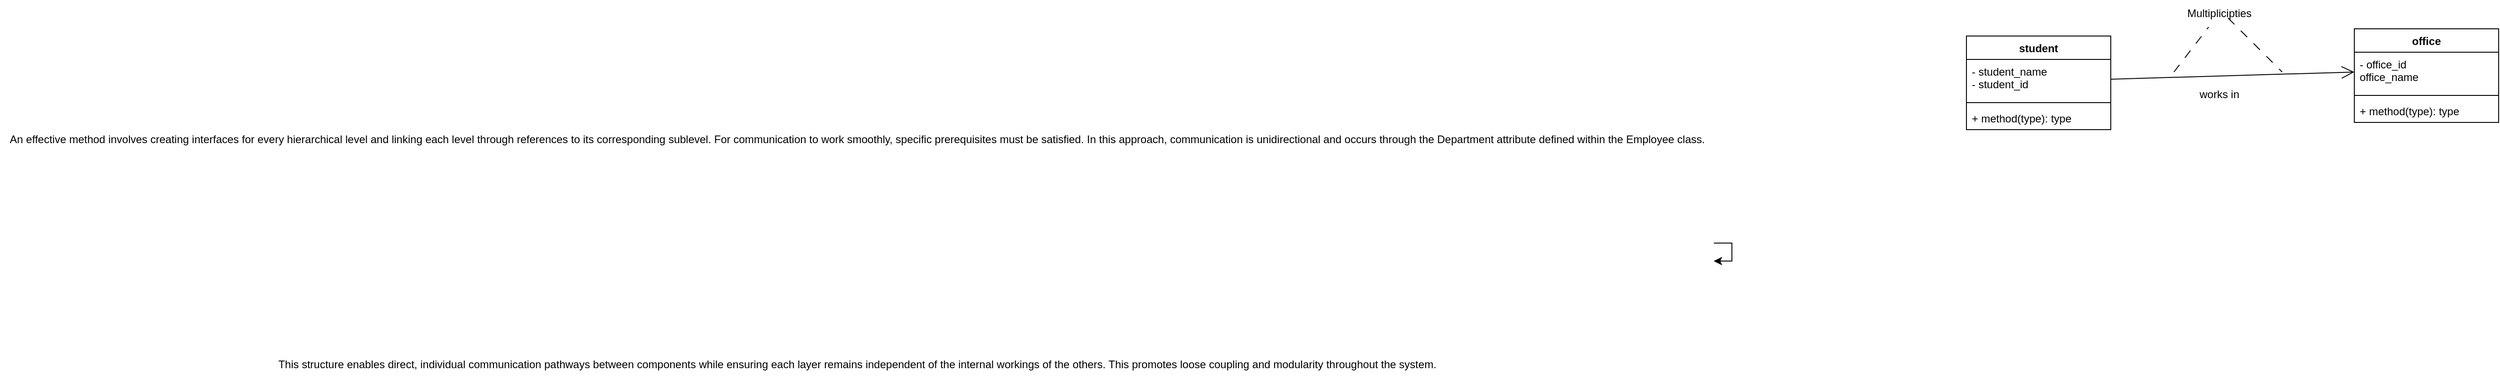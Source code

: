 <mxfile version="27.2.0">
  <diagram name="Page-1" id="u-lweWNr8xxrpsfaXZqN">
    <mxGraphModel dx="4502" dy="1342" grid="1" gridSize="10" guides="1" tooltips="1" connect="1" arrows="1" fold="1" page="1" pageScale="1" pageWidth="850" pageHeight="1400" math="0" shadow="0">
      <root>
        <mxCell id="0" />
        <mxCell id="1" parent="0" />
        <mxCell id="62ZIKeKZuMhemRyzgVXe-1" value="student" style="swimlane;fontStyle=1;align=center;verticalAlign=top;childLayout=stackLayout;horizontal=1;startSize=26;horizontalStack=0;resizeParent=1;resizeParentMax=0;resizeLast=0;collapsible=1;marginBottom=0;whiteSpace=wrap;html=1;" vertex="1" parent="1">
          <mxGeometry x="100" y="140" width="160" height="104" as="geometry" />
        </mxCell>
        <mxCell id="62ZIKeKZuMhemRyzgVXe-2" value="- student_name&lt;div&gt;- student_id&lt;/div&gt;" style="text;strokeColor=none;fillColor=none;align=left;verticalAlign=top;spacingLeft=4;spacingRight=4;overflow=hidden;rotatable=0;points=[[0,0.5],[1,0.5]];portConstraint=eastwest;whiteSpace=wrap;html=1;" vertex="1" parent="62ZIKeKZuMhemRyzgVXe-1">
          <mxGeometry y="26" width="160" height="44" as="geometry" />
        </mxCell>
        <mxCell id="62ZIKeKZuMhemRyzgVXe-3" value="" style="line;strokeWidth=1;fillColor=none;align=left;verticalAlign=middle;spacingTop=-1;spacingLeft=3;spacingRight=3;rotatable=0;labelPosition=right;points=[];portConstraint=eastwest;strokeColor=inherit;" vertex="1" parent="62ZIKeKZuMhemRyzgVXe-1">
          <mxGeometry y="70" width="160" height="8" as="geometry" />
        </mxCell>
        <mxCell id="62ZIKeKZuMhemRyzgVXe-4" value="+ method(type): type" style="text;strokeColor=none;fillColor=none;align=left;verticalAlign=top;spacingLeft=4;spacingRight=4;overflow=hidden;rotatable=0;points=[[0,0.5],[1,0.5]];portConstraint=eastwest;whiteSpace=wrap;html=1;" vertex="1" parent="62ZIKeKZuMhemRyzgVXe-1">
          <mxGeometry y="78" width="160" height="26" as="geometry" />
        </mxCell>
        <mxCell id="62ZIKeKZuMhemRyzgVXe-5" value="office" style="swimlane;fontStyle=1;align=center;verticalAlign=top;childLayout=stackLayout;horizontal=1;startSize=26;horizontalStack=0;resizeParent=1;resizeParentMax=0;resizeLast=0;collapsible=1;marginBottom=0;whiteSpace=wrap;html=1;" vertex="1" parent="1">
          <mxGeometry x="530" y="132" width="160" height="104" as="geometry" />
        </mxCell>
        <mxCell id="62ZIKeKZuMhemRyzgVXe-6" value="- office_id&lt;div&gt;office_name&lt;/div&gt;" style="text;strokeColor=none;fillColor=none;align=left;verticalAlign=top;spacingLeft=4;spacingRight=4;overflow=hidden;rotatable=0;points=[[0,0.5],[1,0.5]];portConstraint=eastwest;whiteSpace=wrap;html=1;" vertex="1" parent="62ZIKeKZuMhemRyzgVXe-5">
          <mxGeometry y="26" width="160" height="44" as="geometry" />
        </mxCell>
        <mxCell id="62ZIKeKZuMhemRyzgVXe-7" value="" style="line;strokeWidth=1;fillColor=none;align=left;verticalAlign=middle;spacingTop=-1;spacingLeft=3;spacingRight=3;rotatable=0;labelPosition=right;points=[];portConstraint=eastwest;strokeColor=inherit;" vertex="1" parent="62ZIKeKZuMhemRyzgVXe-5">
          <mxGeometry y="70" width="160" height="8" as="geometry" />
        </mxCell>
        <mxCell id="62ZIKeKZuMhemRyzgVXe-8" value="+ method(type): type" style="text;strokeColor=none;fillColor=none;align=left;verticalAlign=top;spacingLeft=4;spacingRight=4;overflow=hidden;rotatable=0;points=[[0,0.5],[1,0.5]];portConstraint=eastwest;whiteSpace=wrap;html=1;" vertex="1" parent="62ZIKeKZuMhemRyzgVXe-5">
          <mxGeometry y="78" width="160" height="26" as="geometry" />
        </mxCell>
        <mxCell id="62ZIKeKZuMhemRyzgVXe-9" value="" style="endArrow=open;endFill=1;endSize=12;html=1;rounded=0;exitX=1;exitY=0.5;exitDx=0;exitDy=0;entryX=0;entryY=0.5;entryDx=0;entryDy=0;" edge="1" parent="1" source="62ZIKeKZuMhemRyzgVXe-2" target="62ZIKeKZuMhemRyzgVXe-6">
          <mxGeometry width="160" relative="1" as="geometry">
            <mxPoint x="300" y="190" as="sourcePoint" />
            <mxPoint x="460" y="190" as="targetPoint" />
          </mxGeometry>
        </mxCell>
        <mxCell id="62ZIKeKZuMhemRyzgVXe-10" value="" style="endArrow=none;startArrow=none;endFill=0;startFill=0;endSize=8;html=1;verticalAlign=bottom;dashed=1;labelBackgroundColor=none;dashPattern=10 10;rounded=0;" edge="1" parent="1" target="62ZIKeKZuMhemRyzgVXe-12">
          <mxGeometry width="160" relative="1" as="geometry">
            <mxPoint x="330" y="180" as="sourcePoint" />
            <mxPoint x="370" y="110" as="targetPoint" />
          </mxGeometry>
        </mxCell>
        <mxCell id="62ZIKeKZuMhemRyzgVXe-11" value="" style="endArrow=none;startArrow=none;endFill=0;startFill=0;endSize=8;html=1;verticalAlign=bottom;dashed=1;labelBackgroundColor=none;dashPattern=10 10;rounded=0;" edge="1" parent="1">
          <mxGeometry width="160" relative="1" as="geometry">
            <mxPoint x="390" y="120" as="sourcePoint" />
            <mxPoint x="450" y="180" as="targetPoint" />
          </mxGeometry>
        </mxCell>
        <mxCell id="62ZIKeKZuMhemRyzgVXe-12" value="Multiplicipties" style="text;html=1;align=center;verticalAlign=middle;resizable=0;points=[];autosize=1;strokeColor=none;fillColor=none;" vertex="1" parent="1">
          <mxGeometry x="335" y="100" width="90" height="30" as="geometry" />
        </mxCell>
        <mxCell id="62ZIKeKZuMhemRyzgVXe-13" value="works in" style="text;html=1;align=center;verticalAlign=middle;resizable=0;points=[];autosize=1;strokeColor=none;fillColor=none;" vertex="1" parent="1">
          <mxGeometry x="345" y="190" width="70" height="30" as="geometry" />
        </mxCell>
        <mxCell id="62ZIKeKZuMhemRyzgVXe-14" value="&lt;span id=&quot;docs-internal-guid-2d102a46-7fff-9e4a-0afe-306310868e2f&quot;&gt;&lt;p class=&quot;p1&quot;&gt;An effective method involves creating interfaces for every hierarchical level and linking each level through references to its corresponding sublevel. For communication to work smoothly, specific prerequisites must be satisfied. In this approach, communication is unidirectional and occurs through the &lt;span class=&quot;s1&quot;&gt;Department&lt;/span&gt; attribute defined within the &lt;span class=&quot;s1&quot;&gt;Employee&lt;/span&gt; class.&lt;/p&gt;&lt;p class=&quot;p2&quot;&gt;&lt;br&gt;&lt;/p&gt;&lt;p style=&quot;line-height: 1.38; text-align: justify; background-color: rgb(255, 255, 255); margin-top: 12pt; margin-bottom: 0pt; padding: 0pt 0pt 12pt;&quot; dir=&quot;ltr&quot;&gt;&lt;br/&gt;&lt;br/&gt;&lt;br/&gt;&lt;br/&gt;&lt;br/&gt;&lt;br/&gt;&lt;br/&gt;&lt;br/&gt;&lt;br/&gt;&lt;br/&gt;&lt;/p&gt;&lt;p class=&quot;p1&quot;&gt;This structure enables direct, individual communication pathways between components while ensuring each layer remains independent of the internal workings of the others. This promotes loose coupling and modularity throughout the system.&lt;/p&gt;&lt;/span&gt;" style="text;html=1;align=center;verticalAlign=middle;resizable=0;points=[];autosize=1;strokeColor=none;fillColor=none;" vertex="1" parent="1">
          <mxGeometry x="-2080" y="230" width="1900" height="300" as="geometry" />
        </mxCell>
        <mxCell id="62ZIKeKZuMhemRyzgVXe-15" style="edgeStyle=orthogonalEdgeStyle;rounded=0;orthogonalLoop=1;jettySize=auto;html=1;" edge="1" parent="1" source="62ZIKeKZuMhemRyzgVXe-14" target="62ZIKeKZuMhemRyzgVXe-14">
          <mxGeometry relative="1" as="geometry" />
        </mxCell>
        <mxCell id="62ZIKeKZuMhemRyzgVXe-16" style="edgeStyle=orthogonalEdgeStyle;rounded=0;orthogonalLoop=1;jettySize=auto;html=1;" edge="1" parent="1" source="62ZIKeKZuMhemRyzgVXe-14" target="62ZIKeKZuMhemRyzgVXe-14">
          <mxGeometry relative="1" as="geometry" />
        </mxCell>
      </root>
    </mxGraphModel>
  </diagram>
</mxfile>

